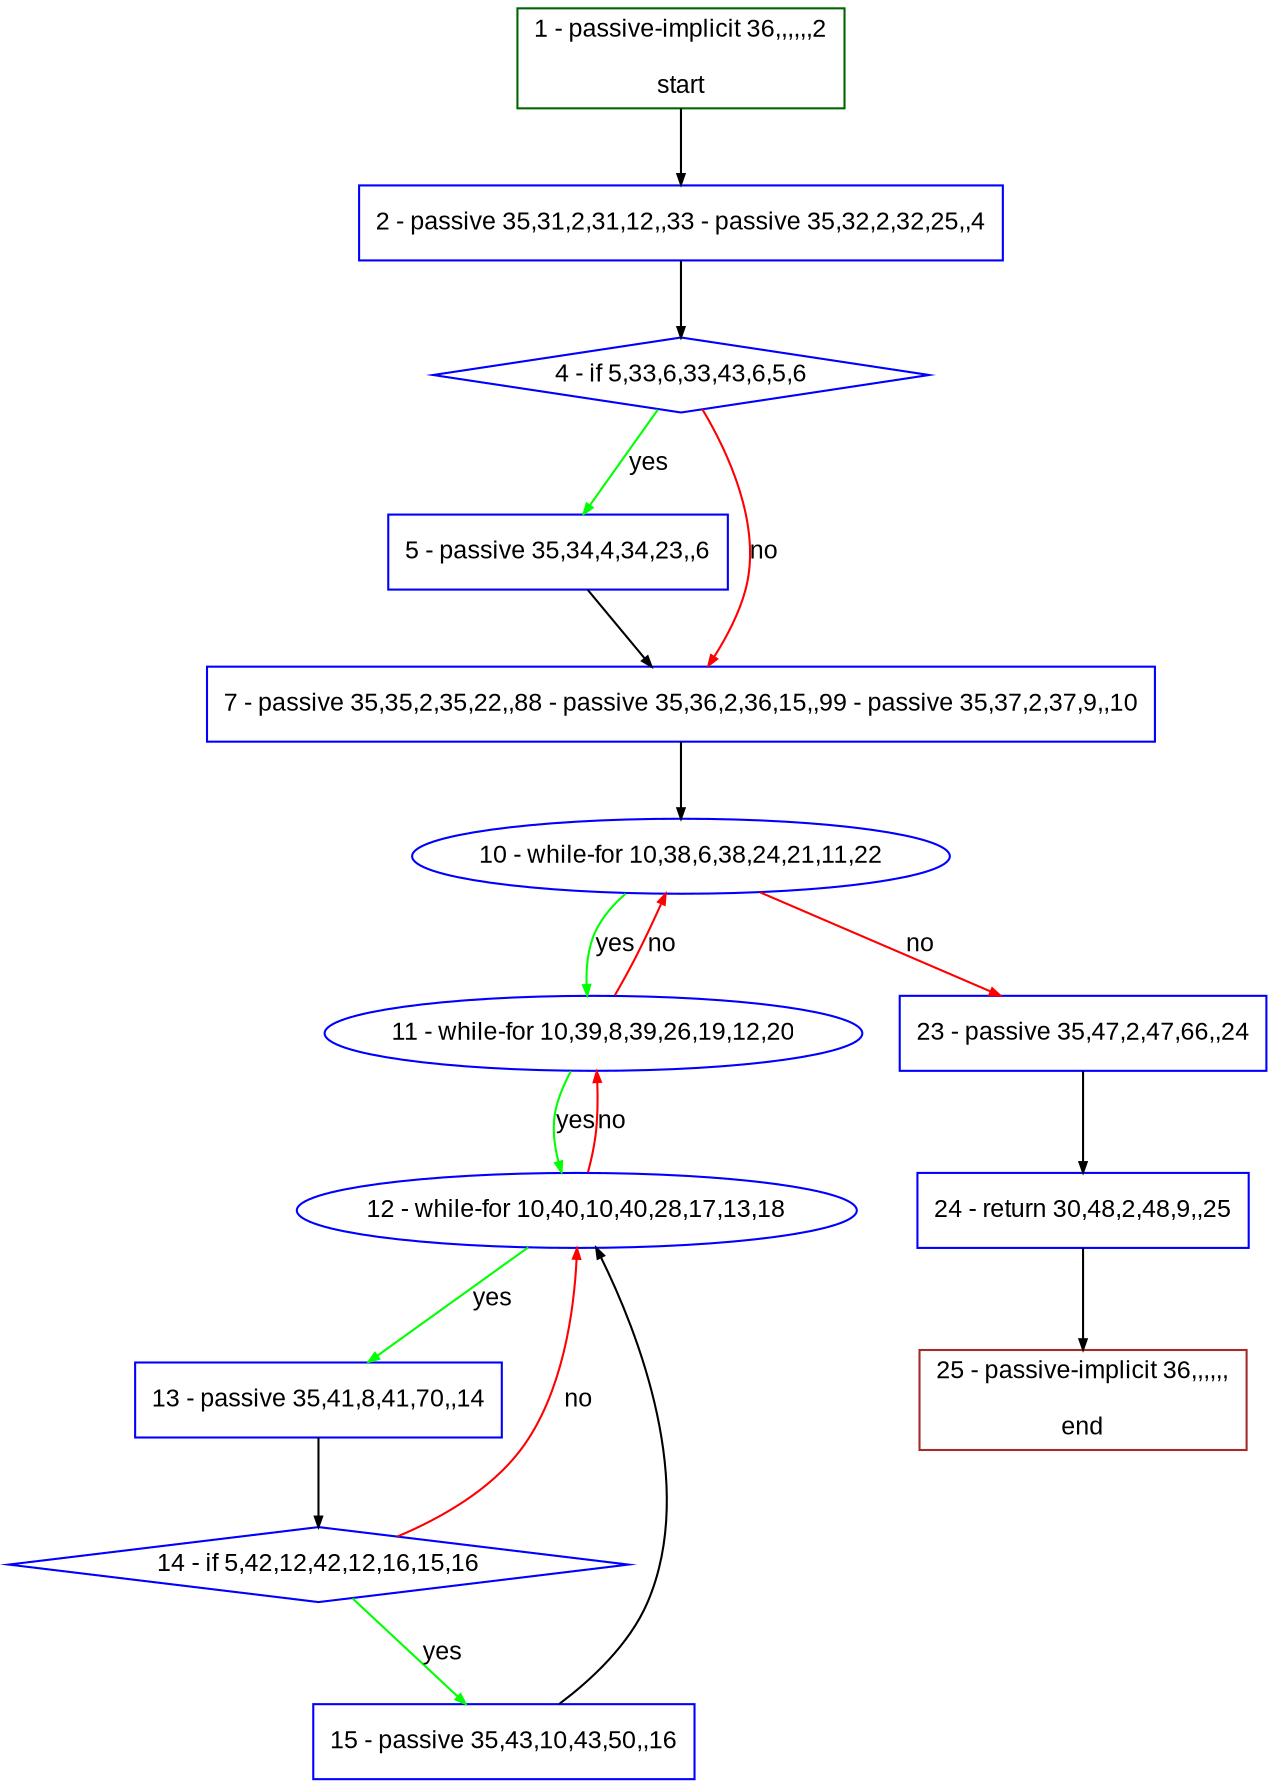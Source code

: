 digraph "" {
  graph [pack="true", label="", fontsize="12", packmode="clust", fontname="Arial", fillcolor="#FFFFCC", bgcolor="white", style="rounded,filled", compound="true"];
  node [node_initialized="no", label="", color="grey", fontsize="12", fillcolor="white", fontname="Arial", style="filled", shape="rectangle", compound="true", fixedsize="false"];
  edge [fontcolor="black", arrowhead="normal", arrowtail="none", arrowsize="0.5", ltail="", label="", color="black", fontsize="12", lhead="", fontname="Arial", dir="forward", compound="true"];
  __N1 [label="2 - passive 35,31,2,31,12,,33 - passive 35,32,2,32,25,,4", color="#0000ff", fillcolor="#ffffff", style="filled", shape="box"];
  __N2 [label="1 - passive-implicit 36,,,,,,2\n\nstart", color="#006400", fillcolor="#ffffff", style="filled", shape="box"];
  __N3 [label="4 - if 5,33,6,33,43,6,5,6", color="#0000ff", fillcolor="#ffffff", style="filled", shape="diamond"];
  __N4 [label="5 - passive 35,34,4,34,23,,6", color="#0000ff", fillcolor="#ffffff", style="filled", shape="box"];
  __N5 [label="7 - passive 35,35,2,35,22,,88 - passive 35,36,2,36,15,,99 - passive 35,37,2,37,9,,10", color="#0000ff", fillcolor="#ffffff", style="filled", shape="box"];
  __N6 [label="10 - while-for 10,38,6,38,24,21,11,22", color="#0000ff", fillcolor="#ffffff", style="filled", shape="oval"];
  __N7 [label="11 - while-for 10,39,8,39,26,19,12,20", color="#0000ff", fillcolor="#ffffff", style="filled", shape="oval"];
  __N8 [label="23 - passive 35,47,2,47,66,,24", color="#0000ff", fillcolor="#ffffff", style="filled", shape="box"];
  __N9 [label="12 - while-for 10,40,10,40,28,17,13,18", color="#0000ff", fillcolor="#ffffff", style="filled", shape="oval"];
  __N10 [label="13 - passive 35,41,8,41,70,,14", color="#0000ff", fillcolor="#ffffff", style="filled", shape="box"];
  __N11 [label="14 - if 5,42,12,42,12,16,15,16", color="#0000ff", fillcolor="#ffffff", style="filled", shape="diamond"];
  __N12 [label="15 - passive 35,43,10,43,50,,16", color="#0000ff", fillcolor="#ffffff", style="filled", shape="box"];
  __N13 [label="24 - return 30,48,2,48,9,,25", color="#0000ff", fillcolor="#ffffff", style="filled", shape="box"];
  __N14 [label="25 - passive-implicit 36,,,,,,\n\nend", color="#a52a2a", fillcolor="#ffffff", style="filled", shape="box"];
  __N2 -> __N1 [arrowhead="normal", arrowtail="none", color="#000000", label="", dir="forward"];
  __N1 -> __N3 [arrowhead="normal", arrowtail="none", color="#000000", label="", dir="forward"];
  __N3 -> __N4 [arrowhead="normal", arrowtail="none", color="#00ff00", label="yes", dir="forward"];
  __N3 -> __N5 [arrowhead="normal", arrowtail="none", color="#ff0000", label="no", dir="forward"];
  __N4 -> __N5 [arrowhead="normal", arrowtail="none", color="#000000", label="", dir="forward"];
  __N5 -> __N6 [arrowhead="normal", arrowtail="none", color="#000000", label="", dir="forward"];
  __N6 -> __N7 [arrowhead="normal", arrowtail="none", color="#00ff00", label="yes", dir="forward"];
  __N7 -> __N6 [arrowhead="normal", arrowtail="none", color="#ff0000", label="no", dir="forward"];
  __N6 -> __N8 [arrowhead="normal", arrowtail="none", color="#ff0000", label="no", dir="forward"];
  __N7 -> __N9 [arrowhead="normal", arrowtail="none", color="#00ff00", label="yes", dir="forward"];
  __N9 -> __N7 [arrowhead="normal", arrowtail="none", color="#ff0000", label="no", dir="forward"];
  __N9 -> __N10 [arrowhead="normal", arrowtail="none", color="#00ff00", label="yes", dir="forward"];
  __N10 -> __N11 [arrowhead="normal", arrowtail="none", color="#000000", label="", dir="forward"];
  __N11 -> __N9 [arrowhead="normal", arrowtail="none", color="#ff0000", label="no", dir="forward"];
  __N11 -> __N12 [arrowhead="normal", arrowtail="none", color="#00ff00", label="yes", dir="forward"];
  __N12 -> __N9 [arrowhead="normal", arrowtail="none", color="#000000", label="", dir="forward"];
  __N8 -> __N13 [arrowhead="normal", arrowtail="none", color="#000000", label="", dir="forward"];
  __N13 -> __N14 [arrowhead="normal", arrowtail="none", color="#000000", label="", dir="forward"];
}
